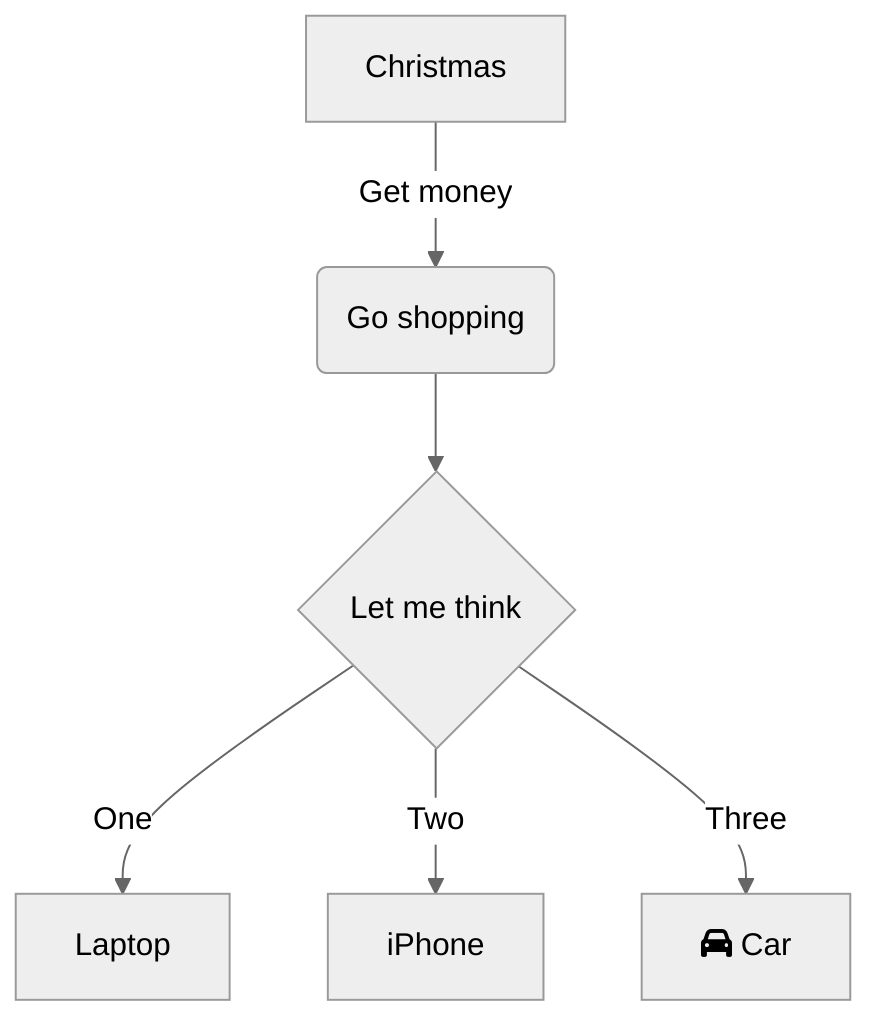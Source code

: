 %%{init: {'theme': 'neutral', 'mirrorActors': false} }%%
flowchart TD
    A[Christmas] -->|Get money| B(Go shopping)
    B --> C{Let me think}
    C -->|One| D[Laptop]
    C -->|Two| E[iPhone]
    C -->|Three| F[fa:fa-car Car]